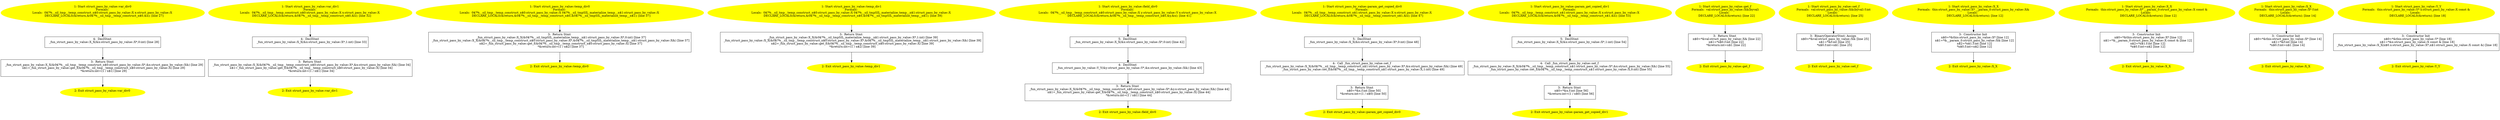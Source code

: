 /* @generated */
digraph iCFG {
"var_div0#struct_pass_by_value#_ZN20struct_pass_by_value8var_div0Ev.ea769bea3089b35ba8da79453ced9a10_1" [label="1: Start struct_pass_by_value::var_div0\nFormals: \nLocals:  0$?%__sil_tmp__temp_construct_n$0:struct_pass_by_value::X x:struct_pass_by_value::X \n   DECLARE_LOCALS(&return,&0$?%__sil_tmp__temp_construct_n$0,&x); [line 27]\n " color=yellow style=filled]
	

	 "var_div0#struct_pass_by_value#_ZN20struct_pass_by_value8var_div0Ev.ea769bea3089b35ba8da79453ced9a10_1" -> "var_div0#struct_pass_by_value#_ZN20struct_pass_by_value8var_div0Ev.ea769bea3089b35ba8da79453ced9a10_4" ;
"var_div0#struct_pass_by_value#_ZN20struct_pass_by_value8var_div0Ev.ea769bea3089b35ba8da79453ced9a10_2" [label="2: Exit struct_pass_by_value::var_div0 \n  " color=yellow style=filled]
	

"var_div0#struct_pass_by_value#_ZN20struct_pass_by_value8var_div0Ev.ea769bea3089b35ba8da79453ced9a10_3" [label="3:  Return Stmt \n   _fun_struct_pass_by_value::X_X(&0$?%__sil_tmp__temp_construct_n$0:struct_pass_by_value::X*,&x:struct_pass_by_value::X&) [line 29]\n  n$1=_fun_struct_pass_by_value::get_f(&0$?%__sil_tmp__temp_construct_n$0:struct_pass_by_value::X) [line 29]\n  *&return:int=(1 / n$1) [line 29]\n " shape="box"]
	

	 "var_div0#struct_pass_by_value#_ZN20struct_pass_by_value8var_div0Ev.ea769bea3089b35ba8da79453ced9a10_3" -> "var_div0#struct_pass_by_value#_ZN20struct_pass_by_value8var_div0Ev.ea769bea3089b35ba8da79453ced9a10_2" ;
"var_div0#struct_pass_by_value#_ZN20struct_pass_by_value8var_div0Ev.ea769bea3089b35ba8da79453ced9a10_4" [label="4:  DeclStmt \n   _fun_struct_pass_by_value::X_X(&x:struct_pass_by_value::X*,0:int) [line 28]\n " shape="box"]
	

	 "var_div0#struct_pass_by_value#_ZN20struct_pass_by_value8var_div0Ev.ea769bea3089b35ba8da79453ced9a10_4" -> "var_div0#struct_pass_by_value#_ZN20struct_pass_by_value8var_div0Ev.ea769bea3089b35ba8da79453ced9a10_3" ;
"var_div1#struct_pass_by_value#_ZN20struct_pass_by_value8var_div1Ev.8d008dbf4f81bb7828cb268151c5d801_1" [label="1: Start struct_pass_by_value::var_div1\nFormals: \nLocals:  0$?%__sil_tmp__temp_construct_n$0:struct_pass_by_value::X x:struct_pass_by_value::X \n   DECLARE_LOCALS(&return,&0$?%__sil_tmp__temp_construct_n$0,&x); [line 32]\n " color=yellow style=filled]
	

	 "var_div1#struct_pass_by_value#_ZN20struct_pass_by_value8var_div1Ev.8d008dbf4f81bb7828cb268151c5d801_1" -> "var_div1#struct_pass_by_value#_ZN20struct_pass_by_value8var_div1Ev.8d008dbf4f81bb7828cb268151c5d801_4" ;
"var_div1#struct_pass_by_value#_ZN20struct_pass_by_value8var_div1Ev.8d008dbf4f81bb7828cb268151c5d801_2" [label="2: Exit struct_pass_by_value::var_div1 \n  " color=yellow style=filled]
	

"var_div1#struct_pass_by_value#_ZN20struct_pass_by_value8var_div1Ev.8d008dbf4f81bb7828cb268151c5d801_3" [label="3:  Return Stmt \n   _fun_struct_pass_by_value::X_X(&0$?%__sil_tmp__temp_construct_n$0:struct_pass_by_value::X*,&x:struct_pass_by_value::X&) [line 34]\n  n$1=_fun_struct_pass_by_value::get_f(&0$?%__sil_tmp__temp_construct_n$0:struct_pass_by_value::X) [line 34]\n  *&return:int=(1 / n$1) [line 34]\n " shape="box"]
	

	 "var_div1#struct_pass_by_value#_ZN20struct_pass_by_value8var_div1Ev.8d008dbf4f81bb7828cb268151c5d801_3" -> "var_div1#struct_pass_by_value#_ZN20struct_pass_by_value8var_div1Ev.8d008dbf4f81bb7828cb268151c5d801_2" ;
"var_div1#struct_pass_by_value#_ZN20struct_pass_by_value8var_div1Ev.8d008dbf4f81bb7828cb268151c5d801_4" [label="4:  DeclStmt \n   _fun_struct_pass_by_value::X_X(&x:struct_pass_by_value::X*,1:int) [line 33]\n " shape="box"]
	

	 "var_div1#struct_pass_by_value#_ZN20struct_pass_by_value8var_div1Ev.8d008dbf4f81bb7828cb268151c5d801_4" -> "var_div1#struct_pass_by_value#_ZN20struct_pass_by_value8var_div1Ev.8d008dbf4f81bb7828cb268151c5d801_3" ;
"temp_div0#struct_pass_by_value#_ZN20struct_pass_by_value9temp_div0Ev.6a3fc7a7402a35ea8c204e12f479e694_1" [label="1: Start struct_pass_by_value::temp_div0\nFormals: \nLocals:  0$?%__sil_tmp__temp_construct_n$0:struct_pass_by_value::X 0$?%__sil_tmpSIL_materialize_temp__n$1:struct_pass_by_value::X \n   DECLARE_LOCALS(&return,&0$?%__sil_tmp__temp_construct_n$0,&0$?%__sil_tmpSIL_materialize_temp__n$1); [line 37]\n " color=yellow style=filled]
	

	 "temp_div0#struct_pass_by_value#_ZN20struct_pass_by_value9temp_div0Ev.6a3fc7a7402a35ea8c204e12f479e694_1" -> "temp_div0#struct_pass_by_value#_ZN20struct_pass_by_value9temp_div0Ev.6a3fc7a7402a35ea8c204e12f479e694_3" ;
"temp_div0#struct_pass_by_value#_ZN20struct_pass_by_value9temp_div0Ev.6a3fc7a7402a35ea8c204e12f479e694_2" [label="2: Exit struct_pass_by_value::temp_div0 \n  " color=yellow style=filled]
	

"temp_div0#struct_pass_by_value#_ZN20struct_pass_by_value9temp_div0Ev.6a3fc7a7402a35ea8c204e12f479e694_3" [label="3:  Return Stmt \n   _fun_struct_pass_by_value::X_X(&0$?%__sil_tmpSIL_materialize_temp__n$1:struct_pass_by_value::X*,0:int) [line 37]\n  _fun_struct_pass_by_value::X_X(&0$?%__sil_tmp__temp_construct_n$0:struct_pass_by_value::X*,&0$?%__sil_tmpSIL_materialize_temp__n$1:struct_pass_by_value::X&) [line 37]\n  n$2=_fun_struct_pass_by_value::get_f(&0$?%__sil_tmp__temp_construct_n$0:struct_pass_by_value::X) [line 37]\n  *&return:int=(1 / n$2) [line 37]\n " shape="box"]
	

	 "temp_div0#struct_pass_by_value#_ZN20struct_pass_by_value9temp_div0Ev.6a3fc7a7402a35ea8c204e12f479e694_3" -> "temp_div0#struct_pass_by_value#_ZN20struct_pass_by_value9temp_div0Ev.6a3fc7a7402a35ea8c204e12f479e694_2" ;
"temp_div1#struct_pass_by_value#_ZN20struct_pass_by_value9temp_div1Ev.e4430496c9975df81d6f1cda9849e4c1_1" [label="1: Start struct_pass_by_value::temp_div1\nFormals: \nLocals:  0$?%__sil_tmp__temp_construct_n$0:struct_pass_by_value::X 0$?%__sil_tmpSIL_materialize_temp__n$1:struct_pass_by_value::X \n   DECLARE_LOCALS(&return,&0$?%__sil_tmp__temp_construct_n$0,&0$?%__sil_tmpSIL_materialize_temp__n$1); [line 39]\n " color=yellow style=filled]
	

	 "temp_div1#struct_pass_by_value#_ZN20struct_pass_by_value9temp_div1Ev.e4430496c9975df81d6f1cda9849e4c1_1" -> "temp_div1#struct_pass_by_value#_ZN20struct_pass_by_value9temp_div1Ev.e4430496c9975df81d6f1cda9849e4c1_3" ;
"temp_div1#struct_pass_by_value#_ZN20struct_pass_by_value9temp_div1Ev.e4430496c9975df81d6f1cda9849e4c1_2" [label="2: Exit struct_pass_by_value::temp_div1 \n  " color=yellow style=filled]
	

"temp_div1#struct_pass_by_value#_ZN20struct_pass_by_value9temp_div1Ev.e4430496c9975df81d6f1cda9849e4c1_3" [label="3:  Return Stmt \n   _fun_struct_pass_by_value::X_X(&0$?%__sil_tmpSIL_materialize_temp__n$1:struct_pass_by_value::X*,1:int) [line 39]\n  _fun_struct_pass_by_value::X_X(&0$?%__sil_tmp__temp_construct_n$0:struct_pass_by_value::X*,&0$?%__sil_tmpSIL_materialize_temp__n$1:struct_pass_by_value::X&) [line 39]\n  n$2=_fun_struct_pass_by_value::get_f(&0$?%__sil_tmp__temp_construct_n$0:struct_pass_by_value::X) [line 39]\n  *&return:int=(1 / n$2) [line 39]\n " shape="box"]
	

	 "temp_div1#struct_pass_by_value#_ZN20struct_pass_by_value9temp_div1Ev.e4430496c9975df81d6f1cda9849e4c1_3" -> "temp_div1#struct_pass_by_value#_ZN20struct_pass_by_value9temp_div1Ev.e4430496c9975df81d6f1cda9849e4c1_2" ;
"field_div0#struct_pass_by_value#_ZN20struct_pass_by_value10field_div0Ev.12455f7da0951932d0d6e44f468a9dfa_1" [label="1: Start struct_pass_by_value::field_div0\nFormals: \nLocals:  0$?%__sil_tmp__temp_construct_n$0:struct_pass_by_value::X y:struct_pass_by_value::Y x:struct_pass_by_value::X \n   DECLARE_LOCALS(&return,&0$?%__sil_tmp__temp_construct_n$0,&y,&x); [line 41]\n " color=yellow style=filled]
	

	 "field_div0#struct_pass_by_value#_ZN20struct_pass_by_value10field_div0Ev.12455f7da0951932d0d6e44f468a9dfa_1" -> "field_div0#struct_pass_by_value#_ZN20struct_pass_by_value10field_div0Ev.12455f7da0951932d0d6e44f468a9dfa_5" ;
"field_div0#struct_pass_by_value#_ZN20struct_pass_by_value10field_div0Ev.12455f7da0951932d0d6e44f468a9dfa_2" [label="2: Exit struct_pass_by_value::field_div0 \n  " color=yellow style=filled]
	

"field_div0#struct_pass_by_value#_ZN20struct_pass_by_value10field_div0Ev.12455f7da0951932d0d6e44f468a9dfa_3" [label="3:  Return Stmt \n   _fun_struct_pass_by_value::X_X(&0$?%__sil_tmp__temp_construct_n$0:struct_pass_by_value::X*,&y.x:struct_pass_by_value::X&) [line 44]\n  n$1=_fun_struct_pass_by_value::get_f(&0$?%__sil_tmp__temp_construct_n$0:struct_pass_by_value::X) [line 44]\n  *&return:int=(1 / n$1) [line 44]\n " shape="box"]
	

	 "field_div0#struct_pass_by_value#_ZN20struct_pass_by_value10field_div0Ev.12455f7da0951932d0d6e44f468a9dfa_3" -> "field_div0#struct_pass_by_value#_ZN20struct_pass_by_value10field_div0Ev.12455f7da0951932d0d6e44f468a9dfa_2" ;
"field_div0#struct_pass_by_value#_ZN20struct_pass_by_value10field_div0Ev.12455f7da0951932d0d6e44f468a9dfa_4" [label="4:  DeclStmt \n   _fun_struct_pass_by_value::Y_Y(&y:struct_pass_by_value::Y*,&x:struct_pass_by_value::X&) [line 43]\n " shape="box"]
	

	 "field_div0#struct_pass_by_value#_ZN20struct_pass_by_value10field_div0Ev.12455f7da0951932d0d6e44f468a9dfa_4" -> "field_div0#struct_pass_by_value#_ZN20struct_pass_by_value10field_div0Ev.12455f7da0951932d0d6e44f468a9dfa_3" ;
"field_div0#struct_pass_by_value#_ZN20struct_pass_by_value10field_div0Ev.12455f7da0951932d0d6e44f468a9dfa_5" [label="5:  DeclStmt \n   _fun_struct_pass_by_value::X_X(&x:struct_pass_by_value::X*,0:int) [line 42]\n " shape="box"]
	

	 "field_div0#struct_pass_by_value#_ZN20struct_pass_by_value10field_div0Ev.12455f7da0951932d0d6e44f468a9dfa_5" -> "field_div0#struct_pass_by_value#_ZN20struct_pass_by_value10field_div0Ev.12455f7da0951932d0d6e44f468a9dfa_4" ;
"param_get_copied_div0#struct_pass_by_value#_ZN20struct_pass_by_value21param_get_copied_div0Ev.bc08f53bd406a8850971bd434a8e414b_1" [label="1: Start struct_pass_by_value::param_get_copied_div0\nFormals: \nLocals:  0$?%__sil_tmp__temp_construct_n$1:struct_pass_by_value::X x:struct_pass_by_value::X \n   DECLARE_LOCALS(&return,&0$?%__sil_tmp__temp_construct_n$1,&x); [line 47]\n " color=yellow style=filled]
	

	 "param_get_copied_div0#struct_pass_by_value#_ZN20struct_pass_by_value21param_get_copied_div0Ev.bc08f53bd406a8850971bd434a8e414b_1" -> "param_get_copied_div0#struct_pass_by_value#_ZN20struct_pass_by_value21param_get_copied_div0Ev.bc08f53bd406a8850971bd434a8e414b_5" ;
"param_get_copied_div0#struct_pass_by_value#_ZN20struct_pass_by_value21param_get_copied_div0Ev.bc08f53bd406a8850971bd434a8e414b_2" [label="2: Exit struct_pass_by_value::param_get_copied_div0 \n  " color=yellow style=filled]
	

"param_get_copied_div0#struct_pass_by_value#_ZN20struct_pass_by_value21param_get_copied_div0Ev.bc08f53bd406a8850971bd434a8e414b_3" [label="3:  Return Stmt \n   n$0=*&x.f:int [line 50]\n  *&return:int=(1 / n$0) [line 50]\n " shape="box"]
	

	 "param_get_copied_div0#struct_pass_by_value#_ZN20struct_pass_by_value21param_get_copied_div0Ev.bc08f53bd406a8850971bd434a8e414b_3" -> "param_get_copied_div0#struct_pass_by_value#_ZN20struct_pass_by_value21param_get_copied_div0Ev.bc08f53bd406a8850971bd434a8e414b_2" ;
"param_get_copied_div0#struct_pass_by_value#_ZN20struct_pass_by_value21param_get_copied_div0Ev.bc08f53bd406a8850971bd434a8e414b_4" [label="4:  Call _fun_struct_pass_by_value::set_f \n   _fun_struct_pass_by_value::X_X(&0$?%__sil_tmp__temp_construct_n$1:struct_pass_by_value::X*,&x:struct_pass_by_value::X&) [line 49]\n  _fun_struct_pass_by_value::set_f(&0$?%__sil_tmp__temp_construct_n$1:struct_pass_by_value::X,1:int) [line 49]\n " shape="box"]
	

	 "param_get_copied_div0#struct_pass_by_value#_ZN20struct_pass_by_value21param_get_copied_div0Ev.bc08f53bd406a8850971bd434a8e414b_4" -> "param_get_copied_div0#struct_pass_by_value#_ZN20struct_pass_by_value21param_get_copied_div0Ev.bc08f53bd406a8850971bd434a8e414b_3" ;
"param_get_copied_div0#struct_pass_by_value#_ZN20struct_pass_by_value21param_get_copied_div0Ev.bc08f53bd406a8850971bd434a8e414b_5" [label="5:  DeclStmt \n   _fun_struct_pass_by_value::X_X(&x:struct_pass_by_value::X*,0:int) [line 48]\n " shape="box"]
	

	 "param_get_copied_div0#struct_pass_by_value#_ZN20struct_pass_by_value21param_get_copied_div0Ev.bc08f53bd406a8850971bd434a8e414b_5" -> "param_get_copied_div0#struct_pass_by_value#_ZN20struct_pass_by_value21param_get_copied_div0Ev.bc08f53bd406a8850971bd434a8e414b_4" ;
"param_get_copied_div1#struct_pass_by_value#_ZN20struct_pass_by_value21param_get_copied_div1Ev.a478d92732cbfd3143baded8caa93a88_1" [label="1: Start struct_pass_by_value::param_get_copied_div1\nFormals: \nLocals:  0$?%__sil_tmp__temp_construct_n$1:struct_pass_by_value::X x:struct_pass_by_value::X \n   DECLARE_LOCALS(&return,&0$?%__sil_tmp__temp_construct_n$1,&x); [line 53]\n " color=yellow style=filled]
	

	 "param_get_copied_div1#struct_pass_by_value#_ZN20struct_pass_by_value21param_get_copied_div1Ev.a478d92732cbfd3143baded8caa93a88_1" -> "param_get_copied_div1#struct_pass_by_value#_ZN20struct_pass_by_value21param_get_copied_div1Ev.a478d92732cbfd3143baded8caa93a88_5" ;
"param_get_copied_div1#struct_pass_by_value#_ZN20struct_pass_by_value21param_get_copied_div1Ev.a478d92732cbfd3143baded8caa93a88_2" [label="2: Exit struct_pass_by_value::param_get_copied_div1 \n  " color=yellow style=filled]
	

"param_get_copied_div1#struct_pass_by_value#_ZN20struct_pass_by_value21param_get_copied_div1Ev.a478d92732cbfd3143baded8caa93a88_3" [label="3:  Return Stmt \n   n$0=*&x.f:int [line 56]\n  *&return:int=(1 / n$0) [line 56]\n " shape="box"]
	

	 "param_get_copied_div1#struct_pass_by_value#_ZN20struct_pass_by_value21param_get_copied_div1Ev.a478d92732cbfd3143baded8caa93a88_3" -> "param_get_copied_div1#struct_pass_by_value#_ZN20struct_pass_by_value21param_get_copied_div1Ev.a478d92732cbfd3143baded8caa93a88_2" ;
"param_get_copied_div1#struct_pass_by_value#_ZN20struct_pass_by_value21param_get_copied_div1Ev.a478d92732cbfd3143baded8caa93a88_4" [label="4:  Call _fun_struct_pass_by_value::set_f \n   _fun_struct_pass_by_value::X_X(&0$?%__sil_tmp__temp_construct_n$1:struct_pass_by_value::X*,&x:struct_pass_by_value::X&) [line 55]\n  _fun_struct_pass_by_value::set_f(&0$?%__sil_tmp__temp_construct_n$1:struct_pass_by_value::X,0:int) [line 55]\n " shape="box"]
	

	 "param_get_copied_div1#struct_pass_by_value#_ZN20struct_pass_by_value21param_get_copied_div1Ev.a478d92732cbfd3143baded8caa93a88_4" -> "param_get_copied_div1#struct_pass_by_value#_ZN20struct_pass_by_value21param_get_copied_div1Ev.a478d92732cbfd3143baded8caa93a88_3" ;
"param_get_copied_div1#struct_pass_by_value#_ZN20struct_pass_by_value21param_get_copied_div1Ev.a478d92732cbfd3143baded8caa93a88_5" [label="5:  DeclStmt \n   _fun_struct_pass_by_value::X_X(&x:struct_pass_by_value::X*,1:int) [line 54]\n " shape="box"]
	

	 "param_get_copied_div1#struct_pass_by_value#_ZN20struct_pass_by_value21param_get_copied_div1Ev.a478d92732cbfd3143baded8caa93a88_5" -> "param_get_copied_div1#struct_pass_by_value#_ZN20struct_pass_by_value21param_get_copied_div1Ev.a478d92732cbfd3143baded8caa93a88_4" ;
"get_f#struct_pass_by_value#_ZN20struct_pass_by_value5get_fENS_1XE.d9eb5656addf74c4646b11cf2d3f3307_1" [label="1: Start struct_pass_by_value::get_f\nFormals:  val:struct_pass_by_value::X&(byval)\nLocals:  \n   DECLARE_LOCALS(&return); [line 22]\n " color=yellow style=filled]
	

	 "get_f#struct_pass_by_value#_ZN20struct_pass_by_value5get_fENS_1XE.d9eb5656addf74c4646b11cf2d3f3307_1" -> "get_f#struct_pass_by_value#_ZN20struct_pass_by_value5get_fENS_1XE.d9eb5656addf74c4646b11cf2d3f3307_3" ;
"get_f#struct_pass_by_value#_ZN20struct_pass_by_value5get_fENS_1XE.d9eb5656addf74c4646b11cf2d3f3307_2" [label="2: Exit struct_pass_by_value::get_f \n  " color=yellow style=filled]
	

"get_f#struct_pass_by_value#_ZN20struct_pass_by_value5get_fENS_1XE.d9eb5656addf74c4646b11cf2d3f3307_3" [label="3:  Return Stmt \n   n$0=*&val:struct_pass_by_value::X& [line 22]\n  n$1=*n$0.f:int [line 22]\n  *&return:int=n$1 [line 22]\n " shape="box"]
	

	 "get_f#struct_pass_by_value#_ZN20struct_pass_by_value5get_fENS_1XE.d9eb5656addf74c4646b11cf2d3f3307_3" -> "get_f#struct_pass_by_value#_ZN20struct_pass_by_value5get_fENS_1XE.d9eb5656addf74c4646b11cf2d3f3307_2" ;
"set_f#struct_pass_by_value#_ZN20struct_pass_by_value5set_fENS_1XEi.f10cea3478ded77d2dcefbe25a6546ca_1" [label="1: Start struct_pass_by_value::set_f\nFormals:  val:struct_pass_by_value::X&(byval) f:int\nLocals:  \n   DECLARE_LOCALS(&return); [line 25]\n " color=yellow style=filled]
	

	 "set_f#struct_pass_by_value#_ZN20struct_pass_by_value5set_fENS_1XEi.f10cea3478ded77d2dcefbe25a6546ca_1" -> "set_f#struct_pass_by_value#_ZN20struct_pass_by_value5set_fENS_1XEi.f10cea3478ded77d2dcefbe25a6546ca_3" ;
"set_f#struct_pass_by_value#_ZN20struct_pass_by_value5set_fENS_1XEi.f10cea3478ded77d2dcefbe25a6546ca_2" [label="2: Exit struct_pass_by_value::set_f \n  " color=yellow style=filled]
	

"set_f#struct_pass_by_value#_ZN20struct_pass_by_value5set_fENS_1XEi.f10cea3478ded77d2dcefbe25a6546ca_3" [label="3:  BinaryOperatorStmt: Assign \n   n$0=*&val:struct_pass_by_value::X& [line 25]\n  n$1=*&f:int [line 25]\n  *n$0.f:int=n$1 [line 25]\n " shape="box"]
	

	 "set_f#struct_pass_by_value#_ZN20struct_pass_by_value5set_fENS_1XEi.f10cea3478ded77d2dcefbe25a6546ca_3" -> "set_f#struct_pass_by_value#_ZN20struct_pass_by_value5set_fENS_1XEi.f10cea3478ded77d2dcefbe25a6546ca_2" ;
"X#X#struct_pass_by_value#{_ZN20struct_pass_by_value1XC1EOS0_|constexpr}.38a71213b4829bbfe72ae0107ed450f0_1" [label="1: Start struct_pass_by_value::X_X\nFormals:  this:struct_pass_by_value::X* __param_0:struct_pass_by_value::X&\nLocals:  \n   DECLARE_LOCALS(&return); [line 12]\n " color=yellow style=filled]
	

	 "X#X#struct_pass_by_value#{_ZN20struct_pass_by_value1XC1EOS0_|constexpr}.38a71213b4829bbfe72ae0107ed450f0_1" -> "X#X#struct_pass_by_value#{_ZN20struct_pass_by_value1XC1EOS0_|constexpr}.38a71213b4829bbfe72ae0107ed450f0_3" ;
"X#X#struct_pass_by_value#{_ZN20struct_pass_by_value1XC1EOS0_|constexpr}.38a71213b4829bbfe72ae0107ed450f0_2" [label="2: Exit struct_pass_by_value::X_X \n  " color=yellow style=filled]
	

"X#X#struct_pass_by_value#{_ZN20struct_pass_by_value1XC1EOS0_|constexpr}.38a71213b4829bbfe72ae0107ed450f0_3" [label="3:  Constructor Init \n   n$0=*&this:struct_pass_by_value::X* [line 12]\n  n$1=*&__param_0:struct_pass_by_value::X& [line 12]\n  n$2=*n$1.f:int [line 12]\n  *n$0.f:int=n$2 [line 12]\n " shape="box"]
	

	 "X#X#struct_pass_by_value#{_ZN20struct_pass_by_value1XC1EOS0_|constexpr}.38a71213b4829bbfe72ae0107ed450f0_3" -> "X#X#struct_pass_by_value#{_ZN20struct_pass_by_value1XC1EOS0_|constexpr}.38a71213b4829bbfe72ae0107ed450f0_2" ;
"X#X#struct_pass_by_value#{_ZN20struct_pass_by_value1XC1ERKS0_|constexpr}.395223c91e8475ac0e16cddc9acb281d_1" [label="1: Start struct_pass_by_value::X_X\nFormals:  this:struct_pass_by_value::X* __param_0:struct_pass_by_value::X const &\nLocals:  \n   DECLARE_LOCALS(&return); [line 12]\n " color=yellow style=filled]
	

	 "X#X#struct_pass_by_value#{_ZN20struct_pass_by_value1XC1ERKS0_|constexpr}.395223c91e8475ac0e16cddc9acb281d_1" -> "X#X#struct_pass_by_value#{_ZN20struct_pass_by_value1XC1ERKS0_|constexpr}.395223c91e8475ac0e16cddc9acb281d_3" ;
"X#X#struct_pass_by_value#{_ZN20struct_pass_by_value1XC1ERKS0_|constexpr}.395223c91e8475ac0e16cddc9acb281d_2" [label="2: Exit struct_pass_by_value::X_X \n  " color=yellow style=filled]
	

"X#X#struct_pass_by_value#{_ZN20struct_pass_by_value1XC1ERKS0_|constexpr}.395223c91e8475ac0e16cddc9acb281d_3" [label="3:  Constructor Init \n   n$0=*&this:struct_pass_by_value::X* [line 12]\n  n$1=*&__param_0:struct_pass_by_value::X const & [line 12]\n  n$2=*n$1.f:int [line 12]\n  *n$0.f:int=n$2 [line 12]\n " shape="box"]
	

	 "X#X#struct_pass_by_value#{_ZN20struct_pass_by_value1XC1ERKS0_|constexpr}.395223c91e8475ac0e16cddc9acb281d_3" -> "X#X#struct_pass_by_value#{_ZN20struct_pass_by_value1XC1ERKS0_|constexpr}.395223c91e8475ac0e16cddc9acb281d_2" ;
"X#X#struct_pass_by_value#{_ZN20struct_pass_by_value1XC1Ei}.4c01f928279242a5994b8212d85ebedb_1" [label="1: Start struct_pass_by_value::X_X\nFormals:  this:struct_pass_by_value::X* f:int\nLocals:  \n   DECLARE_LOCALS(&return); [line 14]\n " color=yellow style=filled]
	

	 "X#X#struct_pass_by_value#{_ZN20struct_pass_by_value1XC1Ei}.4c01f928279242a5994b8212d85ebedb_1" -> "X#X#struct_pass_by_value#{_ZN20struct_pass_by_value1XC1Ei}.4c01f928279242a5994b8212d85ebedb_3" ;
"X#X#struct_pass_by_value#{_ZN20struct_pass_by_value1XC1Ei}.4c01f928279242a5994b8212d85ebedb_2" [label="2: Exit struct_pass_by_value::X_X \n  " color=yellow style=filled]
	

"X#X#struct_pass_by_value#{_ZN20struct_pass_by_value1XC1Ei}.4c01f928279242a5994b8212d85ebedb_3" [label="3:  Constructor Init \n   n$0=*&this:struct_pass_by_value::X* [line 14]\n  n$1=*&f:int [line 14]\n  *n$0.f:int=n$1 [line 14]\n " shape="box"]
	

	 "X#X#struct_pass_by_value#{_ZN20struct_pass_by_value1XC1Ei}.4c01f928279242a5994b8212d85ebedb_3" -> "X#X#struct_pass_by_value#{_ZN20struct_pass_by_value1XC1Ei}.4c01f928279242a5994b8212d85ebedb_2" ;
"Y#Y#struct_pass_by_value#{_ZN20struct_pass_by_value1YC1ERKNS_1XE}.8a81f6f538ade21c1d4ebc1a51bad9e6_1" [label="1: Start struct_pass_by_value::Y_Y\nFormals:  this:struct_pass_by_value::Y* x:struct_pass_by_value::X const &\nLocals:  \n   DECLARE_LOCALS(&return); [line 18]\n " color=yellow style=filled]
	

	 "Y#Y#struct_pass_by_value#{_ZN20struct_pass_by_value1YC1ERKNS_1XE}.8a81f6f538ade21c1d4ebc1a51bad9e6_1" -> "Y#Y#struct_pass_by_value#{_ZN20struct_pass_by_value1YC1ERKNS_1XE}.8a81f6f538ade21c1d4ebc1a51bad9e6_3" ;
"Y#Y#struct_pass_by_value#{_ZN20struct_pass_by_value1YC1ERKNS_1XE}.8a81f6f538ade21c1d4ebc1a51bad9e6_2" [label="2: Exit struct_pass_by_value::Y_Y \n  " color=yellow style=filled]
	

"Y#Y#struct_pass_by_value#{_ZN20struct_pass_by_value1YC1ERKNS_1XE}.8a81f6f538ade21c1d4ebc1a51bad9e6_3" [label="3:  Constructor Init \n   n$0=*&this:struct_pass_by_value::Y* [line 18]\n  n$1=*&x:struct_pass_by_value::X const & [line 18]\n  _fun_struct_pass_by_value::X_X(n$0.x:struct_pass_by_value::X*,n$1:struct_pass_by_value::X const &) [line 18]\n " shape="box"]
	

	 "Y#Y#struct_pass_by_value#{_ZN20struct_pass_by_value1YC1ERKNS_1XE}.8a81f6f538ade21c1d4ebc1a51bad9e6_3" -> "Y#Y#struct_pass_by_value#{_ZN20struct_pass_by_value1YC1ERKNS_1XE}.8a81f6f538ade21c1d4ebc1a51bad9e6_2" ;
}

